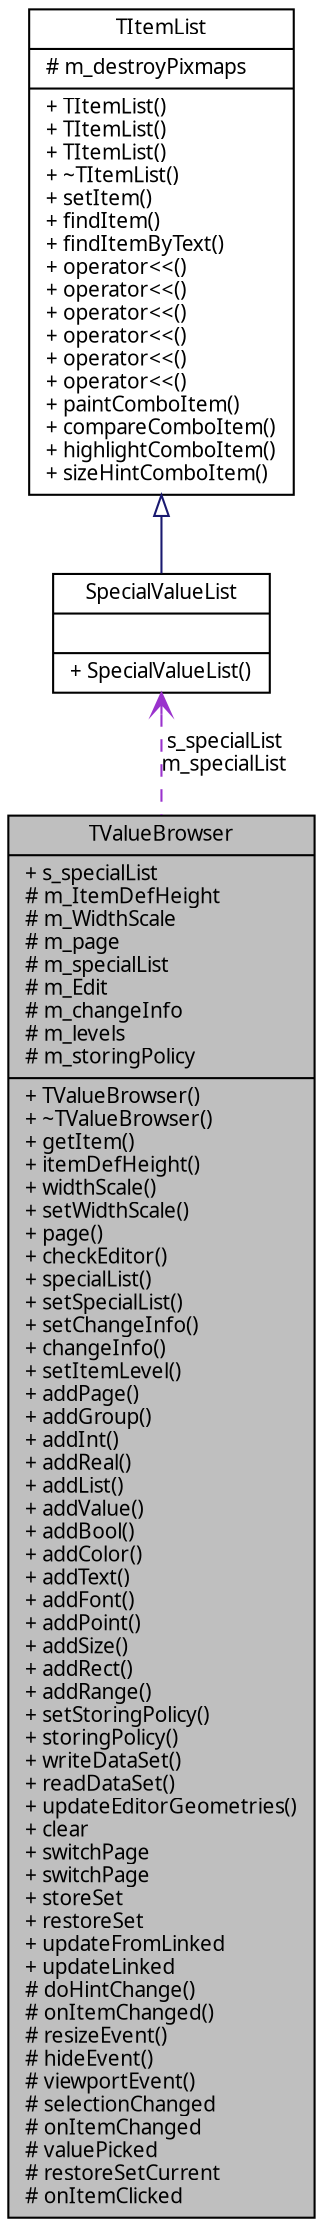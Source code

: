 digraph G
{
  edge [fontname="FreeSans.ttf",fontsize=10,labelfontname="FreeSans.ttf",labelfontsize=10];
  node [fontname="FreeSans.ttf",fontsize=10,shape=record];
  Node1 [label="{TValueBrowser\n|+ s_specialList\l# m_ItemDefHeight\l# m_WidthScale\l# m_page\l# m_specialList\l# m_Edit\l# m_changeInfo\l# m_levels\l# m_storingPolicy\l|+ TValueBrowser()\l+ ~TValueBrowser()\l+ getItem()\l+ itemDefHeight()\l+ widthScale()\l+ setWidthScale()\l+ page()\l+ checkEditor()\l+ specialList()\l+ setSpecialList()\l+ setChangeInfo()\l+ changeInfo()\l+ setItemLevel()\l+ addPage()\l+ addGroup()\l+ addInt()\l+ addReal()\l+ addList()\l+ addValue()\l+ addBool()\l+ addColor()\l+ addText()\l+ addFont()\l+ addPoint()\l+ addSize()\l+ addRect()\l+ addRange()\l+ setStoringPolicy()\l+ storingPolicy()\l+ writeDataSet()\l+ readDataSet()\l+ updateEditorGeometries()\l+ clear\l+ switchPage\l+ switchPage\l+ storeSet\l+ restoreSet\l+ updateFromLinked\l+ updateLinked\l# doHintChange()\l# onItemChanged()\l# resizeEvent()\l# hideEvent()\l# viewportEvent()\l# selectionChanged\l# onItemChanged\l# valuePicked\l# restoreSetCurrent\l# onItemClicked\l}",height=0.2,width=0.4,color="black", fillcolor="grey75", style="filled" fontcolor="black"];
  Node2 -> Node1 [dir=back,color="darkorchid3",fontsize=10,style="dashed",label="s_specialList\nm_specialList",arrowtail="open",fontname="FreeSans.ttf"];
  Node2 [label="{SpecialValueList\n||+ SpecialValueList()\l}",height=0.2,width=0.4,color="black", fillcolor="white", style="filled",URL="$classSpecialValueList.html",tooltip="A list representing special values of an item."];
  Node3 -> Node2 [dir=back,color="midnightblue",fontsize=10,style="solid",arrowtail="empty",fontname="FreeSans.ttf"];
  Node3 [label="{TItemList\n|# m_destroyPixmaps\l|+ TItemList()\l+ TItemList()\l+ TItemList()\l+ ~TItemList()\l+ setItem()\l+ findItem()\l+ findItemByText()\l+ operator\<\<()\l+ operator\<\<()\l+ operator\<\<()\l+ operator\<\<()\l+ operator\<\<()\l+ operator\<\<()\l+ paintComboItem()\l+ compareComboItem()\l+ highlightComboItem()\l+ sizeHintComboItem()\l}",height=0.2,width=0.4,color="black", fillcolor="white", style="filled",URL="$classTItemList.html",tooltip="A common list of TItem items."];
}
